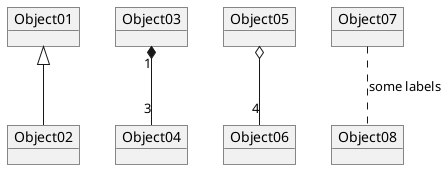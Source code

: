 @startuml

object Object01
object Object02
object Object03
object Object04
object Object05
object Object06
object Object07
object Object08

Object01 <|-- Object02
Object03 "1" *-- "3" Object04
Object05 o-- "4" Object06
Object07 .. Object08 : some labels

@enduml

